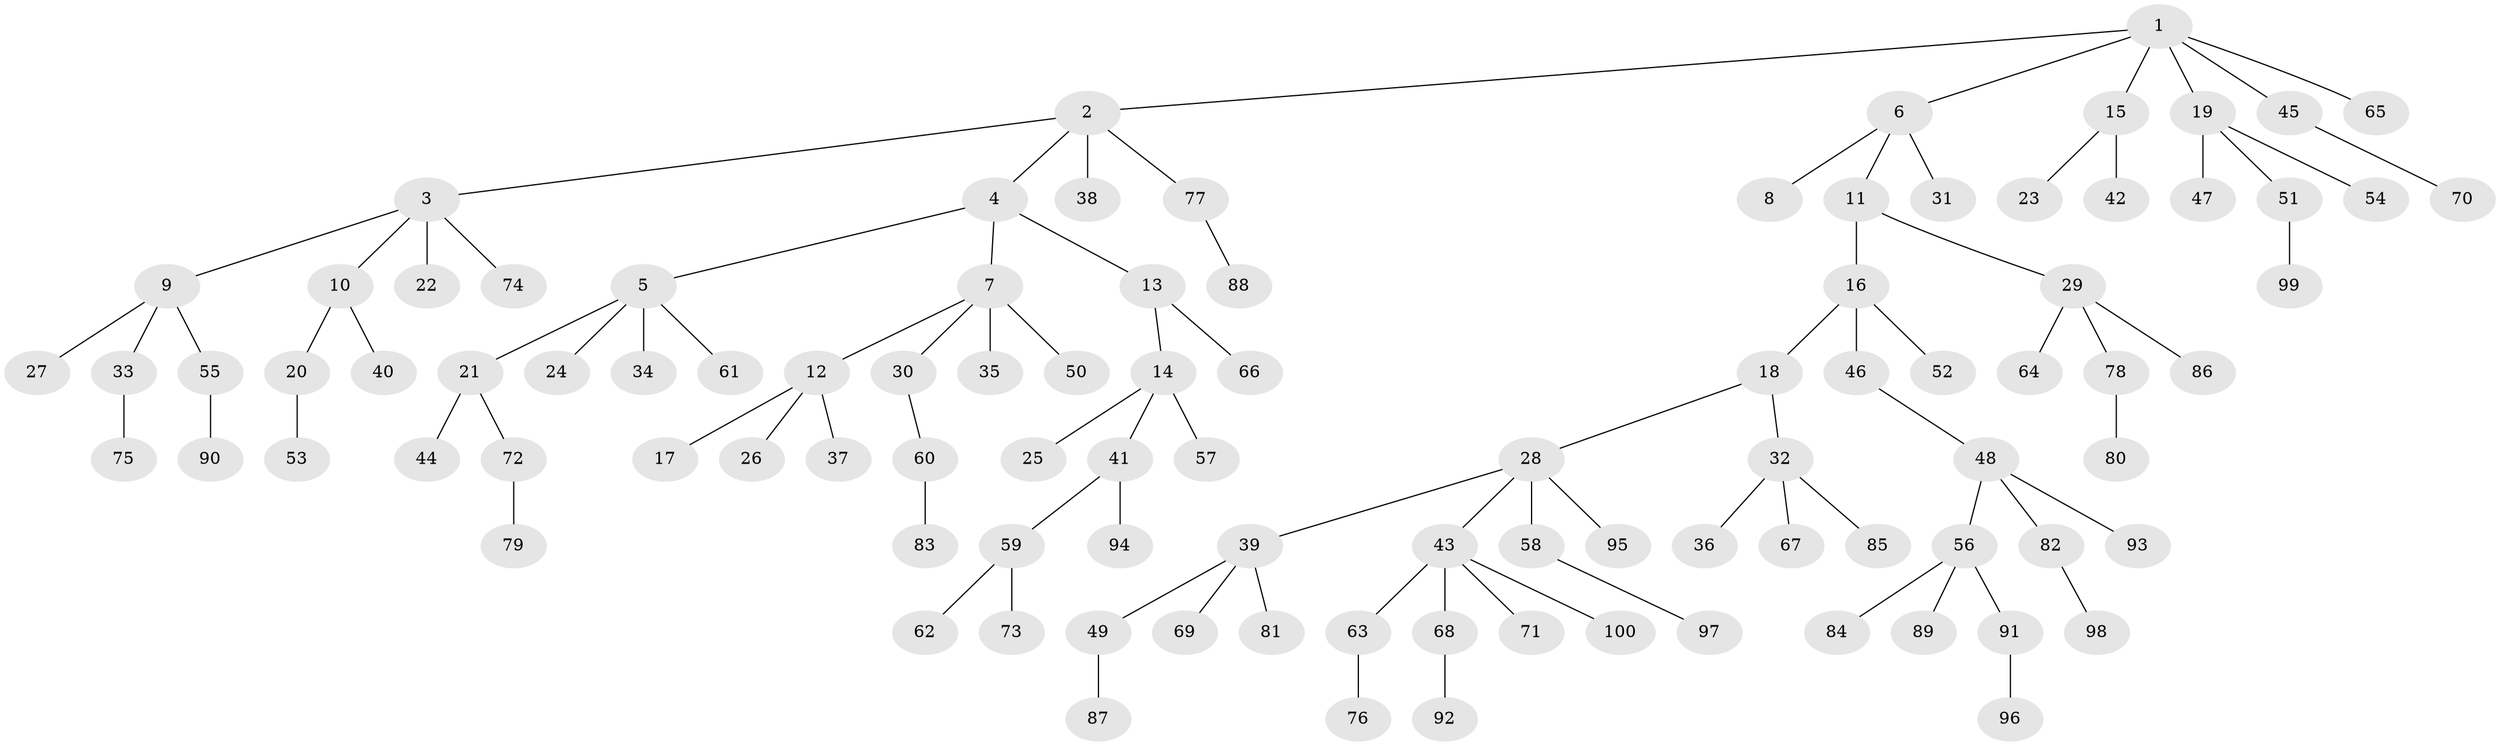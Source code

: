 // Generated by graph-tools (version 1.1) at 2025/11/02/21/25 10:11:10]
// undirected, 100 vertices, 99 edges
graph export_dot {
graph [start="1"]
  node [color=gray90,style=filled];
  1;
  2;
  3;
  4;
  5;
  6;
  7;
  8;
  9;
  10;
  11;
  12;
  13;
  14;
  15;
  16;
  17;
  18;
  19;
  20;
  21;
  22;
  23;
  24;
  25;
  26;
  27;
  28;
  29;
  30;
  31;
  32;
  33;
  34;
  35;
  36;
  37;
  38;
  39;
  40;
  41;
  42;
  43;
  44;
  45;
  46;
  47;
  48;
  49;
  50;
  51;
  52;
  53;
  54;
  55;
  56;
  57;
  58;
  59;
  60;
  61;
  62;
  63;
  64;
  65;
  66;
  67;
  68;
  69;
  70;
  71;
  72;
  73;
  74;
  75;
  76;
  77;
  78;
  79;
  80;
  81;
  82;
  83;
  84;
  85;
  86;
  87;
  88;
  89;
  90;
  91;
  92;
  93;
  94;
  95;
  96;
  97;
  98;
  99;
  100;
  1 -- 2;
  1 -- 6;
  1 -- 15;
  1 -- 19;
  1 -- 45;
  1 -- 65;
  2 -- 3;
  2 -- 4;
  2 -- 38;
  2 -- 77;
  3 -- 9;
  3 -- 10;
  3 -- 22;
  3 -- 74;
  4 -- 5;
  4 -- 7;
  4 -- 13;
  5 -- 21;
  5 -- 24;
  5 -- 34;
  5 -- 61;
  6 -- 8;
  6 -- 11;
  6 -- 31;
  7 -- 12;
  7 -- 30;
  7 -- 35;
  7 -- 50;
  9 -- 27;
  9 -- 33;
  9 -- 55;
  10 -- 20;
  10 -- 40;
  11 -- 16;
  11 -- 29;
  12 -- 17;
  12 -- 26;
  12 -- 37;
  13 -- 14;
  13 -- 66;
  14 -- 25;
  14 -- 41;
  14 -- 57;
  15 -- 23;
  15 -- 42;
  16 -- 18;
  16 -- 46;
  16 -- 52;
  18 -- 28;
  18 -- 32;
  19 -- 47;
  19 -- 51;
  19 -- 54;
  20 -- 53;
  21 -- 44;
  21 -- 72;
  28 -- 39;
  28 -- 43;
  28 -- 58;
  28 -- 95;
  29 -- 64;
  29 -- 78;
  29 -- 86;
  30 -- 60;
  32 -- 36;
  32 -- 67;
  32 -- 85;
  33 -- 75;
  39 -- 49;
  39 -- 69;
  39 -- 81;
  41 -- 59;
  41 -- 94;
  43 -- 63;
  43 -- 68;
  43 -- 71;
  43 -- 100;
  45 -- 70;
  46 -- 48;
  48 -- 56;
  48 -- 82;
  48 -- 93;
  49 -- 87;
  51 -- 99;
  55 -- 90;
  56 -- 84;
  56 -- 89;
  56 -- 91;
  58 -- 97;
  59 -- 62;
  59 -- 73;
  60 -- 83;
  63 -- 76;
  68 -- 92;
  72 -- 79;
  77 -- 88;
  78 -- 80;
  82 -- 98;
  91 -- 96;
}
